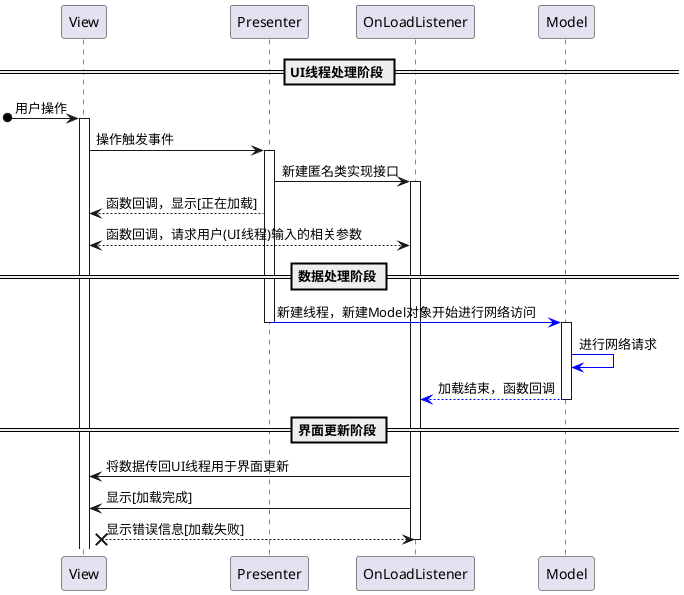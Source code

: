 @startuml

== UI线程处理阶段 ==
[o-> View:用户操作
activate View
View -> Presenter: 操作触发事件
activate Presenter
Presenter -> OnLoadListener: 新建匿名类实现接口
activate OnLoadListener
Presenter --> View: 函数回调，显示[正在加载]
View <--> OnLoadListener: 函数回调，请求用户(UI线程)输入的相关参数
== 数据处理阶段 ==
Presenter -[#blue]> Model: 新建线程，新建Model对象开始进行网络访问
deactivate Presenter
activate Model


Model -[#blue]> Model:进行网络请求
Model --[#blue]> OnLoadListener:加载结束，函数回调
deactivate Model
== 界面更新阶段 ==
OnLoadListener -> View:将数据传回UI线程用于界面更新
OnLoadListener -> View:显示[加载完成]
View x<--> OnLoadListener:显示错误信息[加载失败]
deactivate OnLoadListener

@enduml